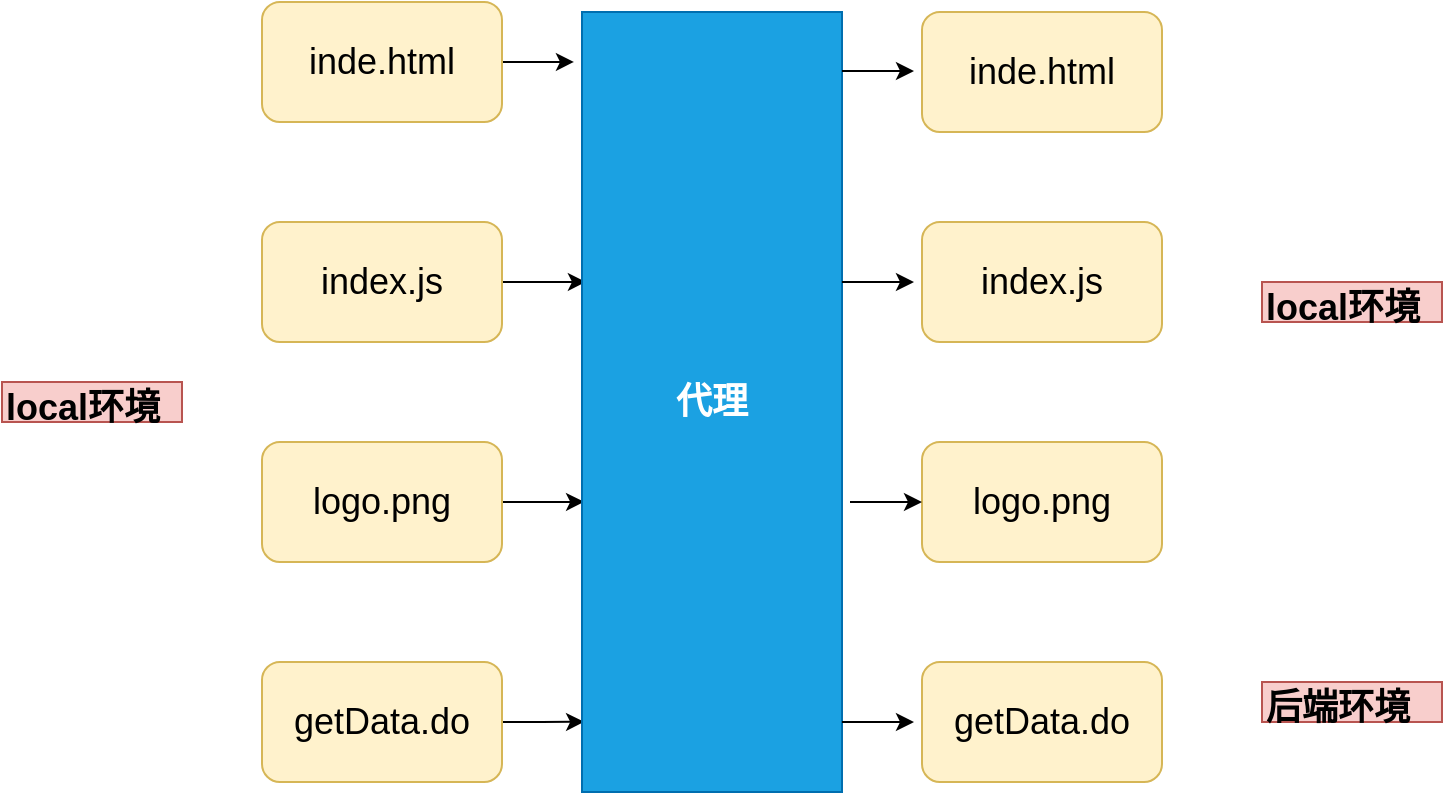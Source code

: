 <mxfile version="12.1.9" type="device" pages="1"><diagram id="WznIF_WsunV8hQOo5hge" name="第 1 页"><mxGraphModel dx="1422" dy="884" grid="1" gridSize="10" guides="1" tooltips="1" connect="1" arrows="1" fold="1" page="1" pageScale="1" pageWidth="827" pageHeight="1169" math="0" shadow="0"><root><mxCell id="0"/><mxCell id="1" parent="0"/><mxCell id="IM51Jged74QbrzSCxJFN-1" value="&lt;font style=&quot;font-size: 18px&quot;&gt;local环境&lt;/font&gt;" style="text;html=1;resizable=0;points=[];autosize=1;align=left;verticalAlign=top;spacingTop=-4;fillColor=#f8cecc;strokeColor=#b85450;fontStyle=1" parent="1" vertex="1"><mxGeometry x="40" y="280" width="90" height="20" as="geometry"/></mxCell><mxCell id="IM51Jged74QbrzSCxJFN-7" style="edgeStyle=orthogonalEdgeStyle;rounded=0;orthogonalLoop=1;jettySize=auto;html=1;exitX=1;exitY=0.5;exitDx=0;exitDy=0;entryX=-0.031;entryY=0.064;entryDx=0;entryDy=0;entryPerimeter=0;" parent="1" source="IM51Jged74QbrzSCxJFN-2" target="IM51Jged74QbrzSCxJFN-6" edge="1"><mxGeometry relative="1" as="geometry"/></mxCell><mxCell id="IM51Jged74QbrzSCxJFN-2" value="&lt;font style=&quot;font-size: 18px&quot;&gt;inde.html&lt;/font&gt;" style="rounded=1;whiteSpace=wrap;html=1;fillColor=#fff2cc;strokeColor=#d6b656;" parent="1" vertex="1"><mxGeometry x="170" y="90" width="120" height="60" as="geometry"/></mxCell><mxCell id="IM51Jged74QbrzSCxJFN-9" style="edgeStyle=orthogonalEdgeStyle;rounded=0;orthogonalLoop=1;jettySize=auto;html=1;entryX=0.015;entryY=0.346;entryDx=0;entryDy=0;entryPerimeter=0;" parent="1" source="IM51Jged74QbrzSCxJFN-3" target="IM51Jged74QbrzSCxJFN-6" edge="1"><mxGeometry relative="1" as="geometry"/></mxCell><mxCell id="IM51Jged74QbrzSCxJFN-3" value="&lt;font style=&quot;font-size: 18px&quot;&gt;index.js&lt;/font&gt;" style="rounded=1;whiteSpace=wrap;html=1;fillColor=#fff2cc;strokeColor=#d6b656;" parent="1" vertex="1"><mxGeometry x="170" y="200" width="120" height="60" as="geometry"/></mxCell><mxCell id="IM51Jged74QbrzSCxJFN-11" style="edgeStyle=orthogonalEdgeStyle;rounded=0;orthogonalLoop=1;jettySize=auto;html=1;entryX=0.008;entryY=0.628;entryDx=0;entryDy=0;entryPerimeter=0;" parent="1" source="IM51Jged74QbrzSCxJFN-4" target="IM51Jged74QbrzSCxJFN-6" edge="1"><mxGeometry relative="1" as="geometry"/></mxCell><mxCell id="IM51Jged74QbrzSCxJFN-4" value="&lt;font style=&quot;font-size: 18px&quot;&gt;logo.png&lt;/font&gt;" style="rounded=1;whiteSpace=wrap;html=1;fillColor=#fff2cc;strokeColor=#d6b656;" parent="1" vertex="1"><mxGeometry x="170" y="310" width="120" height="60" as="geometry"/></mxCell><mxCell id="IM51Jged74QbrzSCxJFN-21" style="edgeStyle=orthogonalEdgeStyle;rounded=0;orthogonalLoop=1;jettySize=auto;html=1;entryX=0.008;entryY=0.91;entryDx=0;entryDy=0;entryPerimeter=0;" parent="1" source="IM51Jged74QbrzSCxJFN-5" target="IM51Jged74QbrzSCxJFN-6" edge="1"><mxGeometry relative="1" as="geometry"/></mxCell><mxCell id="IM51Jged74QbrzSCxJFN-5" value="&lt;font style=&quot;font-size: 18px&quot;&gt;getData.do&lt;/font&gt;" style="rounded=1;whiteSpace=wrap;html=1;fillColor=#fff2cc;strokeColor=#d6b656;" parent="1" vertex="1"><mxGeometry x="170" y="420" width="120" height="60" as="geometry"/></mxCell><mxCell id="IM51Jged74QbrzSCxJFN-6" value="&lt;font style=&quot;font-size: 18px&quot;&gt;&lt;b&gt;代理&lt;/b&gt;&lt;/font&gt;" style="whiteSpace=wrap;html=1;fillColor=#1ba1e2;strokeColor=#006EAF;fontColor=#ffffff;" parent="1" vertex="1"><mxGeometry x="330" y="95" width="130" height="390" as="geometry"/></mxCell><mxCell id="IM51Jged74QbrzSCxJFN-23" value="&lt;font style=&quot;font-size: 18px&quot;&gt;inde.html&lt;/font&gt;" style="rounded=1;whiteSpace=wrap;html=1;fillColor=#fff2cc;strokeColor=#d6b656;" parent="1" vertex="1"><mxGeometry x="500" y="95" width="120" height="60" as="geometry"/></mxCell><mxCell id="IM51Jged74QbrzSCxJFN-24" value="&lt;font style=&quot;font-size: 18px&quot;&gt;index.js&lt;/font&gt;" style="rounded=1;whiteSpace=wrap;html=1;fillColor=#fff2cc;strokeColor=#d6b656;" parent="1" vertex="1"><mxGeometry x="500" y="200" width="120" height="60" as="geometry"/></mxCell><mxCell id="IM51Jged74QbrzSCxJFN-25" value="&lt;font style=&quot;font-size: 18px&quot;&gt;logo.png&lt;/font&gt;" style="rounded=1;whiteSpace=wrap;html=1;fillColor=#fff2cc;strokeColor=#d6b656;" parent="1" vertex="1"><mxGeometry x="500" y="310" width="120" height="60" as="geometry"/></mxCell><mxCell id="IM51Jged74QbrzSCxJFN-26" value="&lt;font style=&quot;font-size: 18px&quot;&gt;getData.do&lt;/font&gt;" style="rounded=1;whiteSpace=wrap;html=1;fillColor=#fff2cc;strokeColor=#d6b656;" parent="1" vertex="1"><mxGeometry x="500" y="420" width="120" height="60" as="geometry"/></mxCell><mxCell id="IM51Jged74QbrzSCxJFN-27" style="edgeStyle=orthogonalEdgeStyle;rounded=0;orthogonalLoop=1;jettySize=auto;html=1;exitX=1;exitY=0.5;exitDx=0;exitDy=0;entryX=-0.031;entryY=0.064;entryDx=0;entryDy=0;entryPerimeter=0;" parent="1" edge="1"><mxGeometry relative="1" as="geometry"><mxPoint x="460" y="124.5" as="sourcePoint"/><mxPoint x="496" y="124.5" as="targetPoint"/></mxGeometry></mxCell><mxCell id="IM51Jged74QbrzSCxJFN-28" style="edgeStyle=orthogonalEdgeStyle;rounded=0;orthogonalLoop=1;jettySize=auto;html=1;exitX=1;exitY=0.5;exitDx=0;exitDy=0;entryX=-0.031;entryY=0.064;entryDx=0;entryDy=0;entryPerimeter=0;" parent="1" edge="1"><mxGeometry relative="1" as="geometry"><mxPoint x="460" y="450" as="sourcePoint"/><mxPoint x="496" y="450" as="targetPoint"/></mxGeometry></mxCell><mxCell id="IM51Jged74QbrzSCxJFN-29" style="edgeStyle=orthogonalEdgeStyle;rounded=0;orthogonalLoop=1;jettySize=auto;html=1;exitX=1;exitY=0.5;exitDx=0;exitDy=0;entryX=-0.031;entryY=0.064;entryDx=0;entryDy=0;entryPerimeter=0;" parent="1" edge="1"><mxGeometry relative="1" as="geometry"><mxPoint x="460" y="230" as="sourcePoint"/><mxPoint x="496" y="230" as="targetPoint"/></mxGeometry></mxCell><mxCell id="IM51Jged74QbrzSCxJFN-30" style="edgeStyle=orthogonalEdgeStyle;rounded=0;orthogonalLoop=1;jettySize=auto;html=1;exitX=1;exitY=0.5;exitDx=0;exitDy=0;entryX=-0.031;entryY=0.064;entryDx=0;entryDy=0;entryPerimeter=0;" parent="1" edge="1"><mxGeometry relative="1" as="geometry"><mxPoint x="464" y="340" as="sourcePoint"/><mxPoint x="500" y="340" as="targetPoint"/></mxGeometry></mxCell><mxCell id="IM51Jged74QbrzSCxJFN-33" value="&lt;font style=&quot;font-size: 18px&quot;&gt;local环境&lt;/font&gt;" style="text;html=1;resizable=0;points=[];autosize=1;align=left;verticalAlign=top;spacingTop=-4;fillColor=#f8cecc;strokeColor=#b85450;fontStyle=1" parent="1" vertex="1"><mxGeometry x="670" y="230" width="90" height="20" as="geometry"/></mxCell><mxCell id="IM51Jged74QbrzSCxJFN-34" value="&lt;font style=&quot;font-size: 18px&quot;&gt;后端环境&lt;/font&gt;" style="text;html=1;resizable=0;points=[];autosize=1;align=left;verticalAlign=top;spacingTop=-4;fillColor=#f8cecc;strokeColor=#b85450;fontStyle=1" parent="1" vertex="1"><mxGeometry x="670" y="430" width="90" height="20" as="geometry"/></mxCell></root></mxGraphModel></diagram></mxfile>